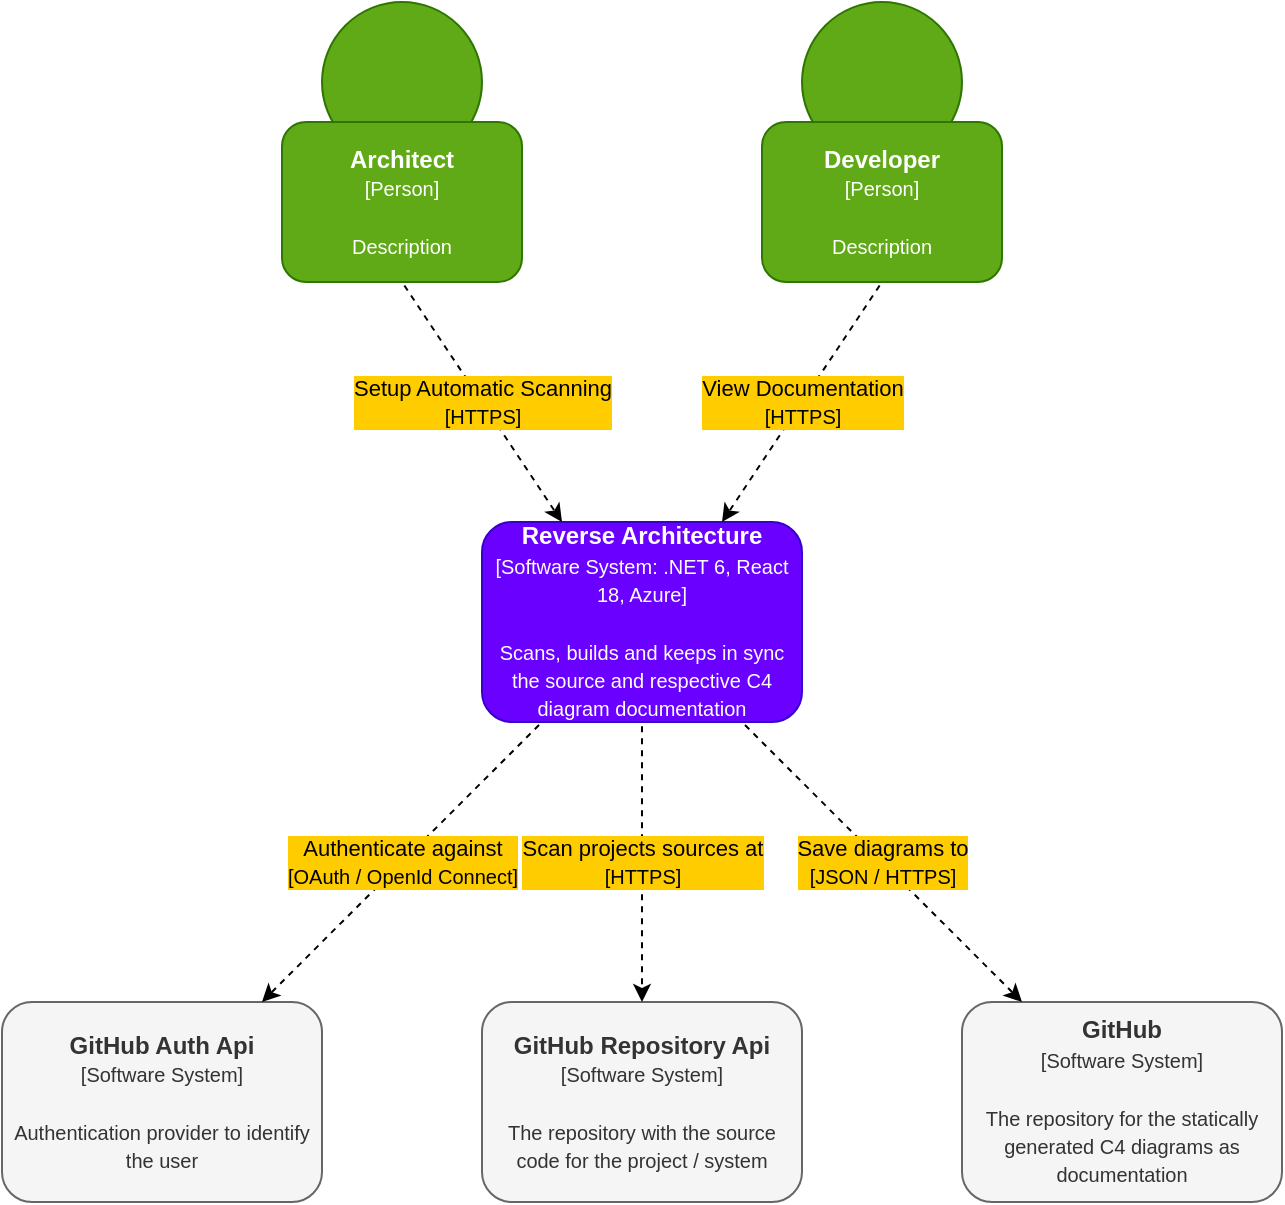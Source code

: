 <mxfile version="16.5.1" type="device" pages="4"><diagram id="G76k5dbB-pKJo7cjeD5h" name="system context"><mxGraphModel dx="1209" dy="844" grid="1" gridSize="10" guides="1" tooltips="1" connect="1" arrows="1" fold="1" page="0" pageScale="1" pageWidth="850" pageHeight="1100" math="0" shadow="0"><root><mxCell id="MhujU75AkTNqacEszH4M-0"/><mxCell id="MhujU75AkTNqacEszH4M-1" parent="MhujU75AkTNqacEszH4M-0"/><mxCell id="MhujU75AkTNqacEszH4M-6" value="&lt;b&gt;Reverse Architecture&lt;/b&gt;&lt;br&gt;&lt;font style=&quot;font-size: 10px&quot;&gt;[Software System: .NET 6, React 18, Azure]&lt;br&gt;&lt;br&gt;Scans, builds and keeps in sync the source and respective C4 diagram documentation&lt;/font&gt;" style="rounded=1;whiteSpace=wrap;html=1;fillColor=#6a00ff;strokeColor=#3700CC;fontColor=#ffffff;align=center;comic=0;resizable=0;" parent="MhujU75AkTNqacEszH4M-1" vertex="1"><mxGeometry x="360" y="360" width="160" height="100" as="geometry"/></mxCell><mxCell id="I30QS05-0p-JNHWTqeK2-0" value="" style="group;strokeColor=none;fillColor=none;comic=0;resizable=0;" parent="MhujU75AkTNqacEszH4M-1" vertex="1" connectable="0"><mxGeometry x="260" y="100" width="120" height="140" as="geometry"/></mxCell><mxCell id="I30QS05-0p-JNHWTqeK2-1" value="" style="ellipse;whiteSpace=wrap;html=1;aspect=fixed;align=center;fillColor=#60a917;strokeColor=#2D7600;fontColor=#ffffff;comic=0;" parent="I30QS05-0p-JNHWTqeK2-0" vertex="1"><mxGeometry x="20" width="80" height="80" as="geometry"/></mxCell><mxCell id="I30QS05-0p-JNHWTqeK2-2" value="&lt;b&gt;Architect&lt;/b&gt;&lt;br&gt;&lt;font style=&quot;font-size: 10px&quot;&gt;[Person]&lt;br&gt;&lt;br&gt;Description&lt;/font&gt;" style="rounded=1;whiteSpace=wrap;html=1;fillColor=#60a917;strokeColor=#2D7600;fontColor=#ffffff;comic=0;" parent="I30QS05-0p-JNHWTqeK2-0" vertex="1"><mxGeometry y="60" width="120" height="80" as="geometry"/></mxCell><mxCell id="I30QS05-0p-JNHWTqeK2-3" value="Setup Automatic Scanning&lt;br&gt;&lt;font style=&quot;font-size: 10px&quot;&gt;[HTTPS]&lt;/font&gt;" style="endArrow=classic;html=1;rounded=0;flowAnimation=1;entryX=0.25;entryY=0;entryDx=0;entryDy=0;exitX=0.5;exitY=1;exitDx=0;exitDy=0;labelBackgroundColor=#FFCC00;dashed=1;" parent="MhujU75AkTNqacEszH4M-1" source="I30QS05-0p-JNHWTqeK2-2" target="MhujU75AkTNqacEszH4M-6" edge="1"><mxGeometry width="50" height="50" relative="1" as="geometry"><mxPoint x="110" y="270" as="sourcePoint"/><mxPoint x="190" y="190" as="targetPoint"/></mxGeometry></mxCell><mxCell id="I30QS05-0p-JNHWTqeK2-4" value="" style="group;strokeColor=none;fillColor=none;comic=0;resizable=0;" parent="MhujU75AkTNqacEszH4M-1" vertex="1" connectable="0"><mxGeometry x="500" y="100" width="120" height="140" as="geometry"/></mxCell><mxCell id="I30QS05-0p-JNHWTqeK2-5" value="" style="ellipse;whiteSpace=wrap;html=1;aspect=fixed;align=center;fillColor=#60a917;strokeColor=#2D7600;fontColor=#ffffff;comic=0;" parent="I30QS05-0p-JNHWTqeK2-4" vertex="1"><mxGeometry x="20" width="80" height="80" as="geometry"/></mxCell><mxCell id="I30QS05-0p-JNHWTqeK2-6" value="&lt;b&gt;Developer&lt;/b&gt;&lt;br&gt;&lt;font style=&quot;font-size: 10px&quot;&gt;[Person]&lt;br&gt;&lt;br&gt;Description&lt;/font&gt;" style="rounded=1;whiteSpace=wrap;html=1;fillColor=#60a917;strokeColor=#2D7600;fontColor=#ffffff;comic=0;" parent="I30QS05-0p-JNHWTqeK2-4" vertex="1"><mxGeometry y="60" width="120" height="80" as="geometry"/></mxCell><mxCell id="I30QS05-0p-JNHWTqeK2-7" value="View Documentation&lt;br&gt;&lt;font style=&quot;font-size: 10px&quot;&gt;[HTTPS]&lt;/font&gt;" style="endArrow=classic;html=1;rounded=0;flowAnimation=1;entryX=0.75;entryY=0;entryDx=0;entryDy=0;exitX=0.5;exitY=1;exitDx=0;exitDy=0;labelBackgroundColor=#FFCC00;dashed=1;" parent="MhujU75AkTNqacEszH4M-1" source="I30QS05-0p-JNHWTqeK2-6" target="MhujU75AkTNqacEszH4M-6" edge="1"><mxGeometry width="50" height="50" relative="1" as="geometry"><mxPoint x="450" y="250" as="sourcePoint"/><mxPoint x="450" y="370" as="targetPoint"/></mxGeometry></mxCell><mxCell id="95XgA9RA_2UPxiv9tkFe-1" value="&lt;b&gt;GitHub Auth Api&lt;/b&gt;&lt;br&gt;&lt;font style=&quot;font-size: 10px&quot;&gt;[Software System]&lt;br&gt;&lt;br&gt;Authentication provider to identify the user&lt;/font&gt;" style="rounded=1;whiteSpace=wrap;html=1;fillColor=#f5f5f5;strokeColor=#666666;fontColor=#333333;align=center;comic=0;resizable=0;" parent="MhujU75AkTNqacEszH4M-1" vertex="1"><mxGeometry x="120" y="600" width="160" height="100" as="geometry"/></mxCell><mxCell id="95XgA9RA_2UPxiv9tkFe-2" value="Authenticate against&lt;br&gt;&lt;font style=&quot;font-size: 10px&quot;&gt;[OAuth / OpenId Connect]&lt;/font&gt;" style="endArrow=classic;html=1;rounded=0;flowAnimation=1;labelBackgroundColor=#ffcc00;dashed=1;" parent="MhujU75AkTNqacEszH4M-1" source="MhujU75AkTNqacEszH4M-6" target="95XgA9RA_2UPxiv9tkFe-1" edge="1"><mxGeometry width="50" height="50" relative="1" as="geometry"><mxPoint x="450" y="470" as="sourcePoint"/><mxPoint x="450" y="610" as="targetPoint"/></mxGeometry></mxCell><mxCell id="yDpvmc4MYYAibLBb8zhH-0" value="&lt;b&gt;GitHub&lt;/b&gt;&lt;br&gt;&lt;font style=&quot;font-size: 10px&quot;&gt;[Software System]&lt;br&gt;&lt;br&gt;The repository for the statically generated C4 diagrams as documentation&lt;/font&gt;" style="rounded=1;whiteSpace=wrap;html=1;fillColor=#f5f5f5;strokeColor=#666666;fontColor=#333333;align=center;comic=0;resizable=0;" parent="MhujU75AkTNqacEszH4M-1" vertex="1"><mxGeometry x="600" y="600" width="160" height="100" as="geometry"/></mxCell><mxCell id="yDpvmc4MYYAibLBb8zhH-1" value="Save diagrams to&lt;br&gt;&lt;font style=&quot;font-size: 10px&quot;&gt;[JSON / HTTPS]&lt;/font&gt;" style="endArrow=classic;html=1;rounded=0;flowAnimation=1;labelBackgroundColor=#ffcc00;dashed=1;" parent="MhujU75AkTNqacEszH4M-1" source="MhujU75AkTNqacEszH4M-6" target="yDpvmc4MYYAibLBb8zhH-0" edge="1"><mxGeometry width="50" height="50" relative="1" as="geometry"><mxPoint x="760" y="610" as="sourcePoint"/><mxPoint x="1220" y="620" as="targetPoint"/></mxGeometry></mxCell><mxCell id="yDpvmc4MYYAibLBb8zhH-2" value="&lt;b&gt;GitHub Repository Api&lt;/b&gt;&lt;br&gt;&lt;font style=&quot;font-size: 10px&quot;&gt;[Software System]&lt;br&gt;&lt;br&gt;The repository with the source code for the project / system&lt;/font&gt;" style="rounded=1;whiteSpace=wrap;html=1;fillColor=#f5f5f5;strokeColor=#666666;fontColor=#333333;align=center;comic=0;resizable=0;" parent="MhujU75AkTNqacEszH4M-1" vertex="1"><mxGeometry x="360" y="600" width="160" height="100" as="geometry"/></mxCell><mxCell id="yDpvmc4MYYAibLBb8zhH-3" value="Scan projects sources at&lt;br&gt;&lt;font style=&quot;font-size: 10px&quot;&gt;[HTTPS]&lt;/font&gt;" style="endArrow=classic;html=1;rounded=0;flowAnimation=1;labelBackgroundColor=#ffcc00;dashed=1;" parent="MhujU75AkTNqacEszH4M-1" source="MhujU75AkTNqacEszH4M-6" target="yDpvmc4MYYAibLBb8zhH-2" edge="1"><mxGeometry width="50" height="50" relative="1" as="geometry"><mxPoint x="760" y="650" as="sourcePoint"/><mxPoint x="1038.947" y="970" as="targetPoint"/></mxGeometry></mxCell></root></mxGraphModel></diagram><diagram id="hP_F9w-6uo0Y5F_orkQO" name="container"><mxGraphModel dx="1609" dy="844" grid="1" gridSize="10" guides="1" tooltips="1" connect="1" arrows="1" fold="1" page="0" pageScale="1" pageWidth="850" pageHeight="1100" math="0" shadow="0"><root><mxCell id="OkedVZd0Y9oNl2lE7yTI-0"/><mxCell id="OkedVZd0Y9oNl2lE7yTI-1" parent="OkedVZd0Y9oNl2lE7yTI-0"/><mxCell id="TQLlWcLl3XkQqs4VnHGi-0" value="&lt;b&gt;&lt;font style=&quot;font-size: 13px&quot;&gt;Reverse Architecture&lt;/font&gt;&lt;/b&gt;&lt;br style=&quot;font-size: 12px&quot;&gt;&lt;font style=&quot;font-size: 11px&quot;&gt;[Software System]&lt;/font&gt;" style="rounded=0;whiteSpace=wrap;html=1;verticalAlign=bottom;align=left;fontSize=12;fontColor=#333333;spacingBottom=4;spacingLeft=2;fillColor=#f5f5f5;strokeColor=#CCCCCC;" parent="OkedVZd0Y9oNl2lE7yTI-1" vertex="1"><mxGeometry x="80" y="320" width="720" height="600" as="geometry"/></mxCell><mxCell id="04s9YNvr7HEQpaBeW9-V-0" value="&lt;b&gt;Scanner Api&lt;br&gt;&lt;/b&gt;&lt;font style=&quot;font-size: 10px&quot;&gt;[Container: .NET 6, Azure]&lt;br&gt;&lt;br&gt;Automatically scans and creates the initial diagrams for the system&lt;/font&gt;" style="rounded=1;whiteSpace=wrap;html=1;fillColor=#0050ef;strokeColor=#001DBC;fontColor=#ffffff;align=center;comic=0;resizable=0;" parent="OkedVZd0Y9oNl2lE7yTI-1" vertex="1"><mxGeometry x="600" y="560" width="160" height="100" as="geometry"/></mxCell><mxCell id="_MBzzagS1AfSxFR1c0wz-0" value="" style="group;strokeColor=none;fillColor=none;comic=0;resizable=0;" parent="OkedVZd0Y9oNl2lE7yTI-1" vertex="1" connectable="0"><mxGeometry x="220" y="100" width="120" height="140" as="geometry"/></mxCell><mxCell id="_MBzzagS1AfSxFR1c0wz-1" value="" style="ellipse;whiteSpace=wrap;html=1;aspect=fixed;align=center;fillColor=#60a917;strokeColor=#2D7600;fontColor=#ffffff;comic=0;" parent="_MBzzagS1AfSxFR1c0wz-0" vertex="1"><mxGeometry x="20" width="80" height="80" as="geometry"/></mxCell><mxCell id="_MBzzagS1AfSxFR1c0wz-2" value="&lt;b&gt;Architect&lt;/b&gt;&lt;br&gt;&lt;font style=&quot;font-size: 10px&quot;&gt;[Person]&lt;br&gt;&lt;br&gt;Description&lt;/font&gt;" style="rounded=1;whiteSpace=wrap;html=1;fillColor=#60a917;strokeColor=#2D7600;fontColor=#ffffff;comic=0;" parent="_MBzzagS1AfSxFR1c0wz-0" vertex="1"><mxGeometry y="60" width="120" height="80" as="geometry"/></mxCell><mxCell id="_MBzzagS1AfSxFR1c0wz-3" value="Setup Automatic Scanning&lt;br&gt;&lt;font style=&quot;font-size: 10px&quot;&gt;[HTTPS]&lt;/font&gt;" style="endArrow=classic;html=1;rounded=0;flowAnimation=1;entryX=0.25;entryY=0;entryDx=0;entryDy=0;exitX=0.5;exitY=1;exitDx=0;exitDy=0;labelBackgroundColor=#FFCC00;dashed=1;" parent="OkedVZd0Y9oNl2lE7yTI-1" source="_MBzzagS1AfSxFR1c0wz-2" target="VoWyXw3nkENcTDgFW-cu-4" edge="1"><mxGeometry width="50" height="50" relative="1" as="geometry"><mxPoint x="110" y="270" as="sourcePoint"/><mxPoint x="400" y="360" as="targetPoint"/></mxGeometry></mxCell><mxCell id="_MBzzagS1AfSxFR1c0wz-4" value="" style="group;strokeColor=none;fillColor=none;comic=0;resizable=0;" parent="OkedVZd0Y9oNl2lE7yTI-1" vertex="1" connectable="0"><mxGeometry x="540" y="100" width="120" height="140" as="geometry"/></mxCell><mxCell id="_MBzzagS1AfSxFR1c0wz-5" value="" style="ellipse;whiteSpace=wrap;html=1;aspect=fixed;align=center;fillColor=#60a917;strokeColor=#2D7600;fontColor=#ffffff;comic=0;" parent="_MBzzagS1AfSxFR1c0wz-4" vertex="1"><mxGeometry x="20" width="80" height="80" as="geometry"/></mxCell><mxCell id="_MBzzagS1AfSxFR1c0wz-6" value="&lt;b&gt;Developer&lt;/b&gt;&lt;br&gt;&lt;font style=&quot;font-size: 10px&quot;&gt;[Person]&lt;br&gt;&lt;br&gt;Description&lt;/font&gt;" style="rounded=1;whiteSpace=wrap;html=1;fillColor=#60a917;strokeColor=#2D7600;fontColor=#ffffff;comic=0;" parent="_MBzzagS1AfSxFR1c0wz-4" vertex="1"><mxGeometry y="60" width="120" height="80" as="geometry"/></mxCell><mxCell id="_MBzzagS1AfSxFR1c0wz-7" value="View Documentation&lt;br&gt;&lt;font style=&quot;font-size: 10px&quot;&gt;[HTTPS]&lt;/font&gt;" style="endArrow=classic;html=1;rounded=0;flowAnimation=1;exitX=0.5;exitY=1;exitDx=0;exitDy=0;entryX=0.75;entryY=0;entryDx=0;entryDy=0;labelBackgroundColor=#FFCC00;dashed=1;" parent="OkedVZd0Y9oNl2lE7yTI-1" source="_MBzzagS1AfSxFR1c0wz-6" target="VoWyXw3nkENcTDgFW-cu-4" edge="1"><mxGeometry width="50" height="50" relative="1" as="geometry"><mxPoint x="450" y="250" as="sourcePoint"/><mxPoint x="480" y="360" as="targetPoint"/></mxGeometry></mxCell><mxCell id="VoWyXw3nkENcTDgFW-cu-4" value="&lt;b&gt;Web App&lt;br&gt;&lt;/b&gt;&lt;font style=&quot;font-size: 10px&quot;&gt;[Container: React.js, TypeScript]&lt;br&gt;&lt;br&gt;Web application for diagramming using C4 model and real-time collaboration&lt;/font&gt;" style="rounded=1;whiteSpace=wrap;html=1;fillColor=#0050ef;strokeColor=#001DBC;fontColor=#ffffff;align=center;comic=0;resizable=0;" parent="OkedVZd0Y9oNl2lE7yTI-1" vertex="1"><mxGeometry x="360" y="360" width="160" height="100" as="geometry"/></mxCell><mxCell id="VoWyXw3nkENcTDgFW-cu-6" value="Saves profile project list to&lt;br&gt;&lt;font style=&quot;font-size: 10px&quot;&gt;[JSON / HTTPS]&lt;/font&gt;" style="endArrow=classic;html=1;rounded=0;flowAnimation=1;labelBackgroundColor=#FFCC00;dashed=1;" parent="OkedVZd0Y9oNl2lE7yTI-1" source="8qRDA3cnjLSXIVnhSPIe-2" target="u4vtROE-GgxmV7mKPTqN-4" edge="1"><mxGeometry width="50" height="50" relative="1" as="geometry"><mxPoint x="60" y="690" as="sourcePoint"/><mxPoint x="640" y="760" as="targetPoint"/></mxGeometry></mxCell><mxCell id="u4vtROE-GgxmV7mKPTqN-0" value="&lt;b&gt;GitHub&lt;/b&gt;&lt;br&gt;&lt;font style=&quot;font-size: 10px&quot;&gt;[Software System]&lt;br&gt;&lt;br&gt;The repository for the statically generated C4 diagrams as documentation&lt;/font&gt;" style="rounded=1;whiteSpace=wrap;html=1;fillColor=#f5f5f5;strokeColor=#666666;fontColor=#333333;align=center;comic=0;resizable=0;" parent="OkedVZd0Y9oNl2lE7yTI-1" vertex="1"><mxGeometry x="920" y="360" width="160" height="100" as="geometry"/></mxCell><mxCell id="u4vtROE-GgxmV7mKPTqN-1" value="Save diagrams to&lt;br&gt;&lt;font style=&quot;font-size: 10px&quot;&gt;[JSON / HTTPS]&lt;/font&gt;" style="endArrow=classic;html=1;rounded=0;flowAnimation=1;labelBackgroundColor=#ffcc00;dashed=1;" parent="OkedVZd0Y9oNl2lE7yTI-1" source="VoWyXw3nkENcTDgFW-cu-4" target="u4vtROE-GgxmV7mKPTqN-0" edge="1"><mxGeometry width="50" height="50" relative="1" as="geometry"><mxPoint x="970" y="820" as="sourcePoint"/><mxPoint x="1220" y="620" as="targetPoint"/></mxGeometry></mxCell><mxCell id="u4vtROE-GgxmV7mKPTqN-2" value="&lt;b&gt;GitHub Repository Api&lt;/b&gt;&lt;br&gt;&lt;font style=&quot;font-size: 10px&quot;&gt;[Software System]&lt;br&gt;&lt;br&gt;The repository with the source code for the project / system&lt;/font&gt;" style="rounded=1;whiteSpace=wrap;html=1;fillColor=#f5f5f5;strokeColor=#666666;fontColor=#333333;align=center;comic=0;resizable=0;" parent="OkedVZd0Y9oNl2lE7yTI-1" vertex="1"><mxGeometry x="920" y="560" width="160" height="100" as="geometry"/></mxCell><mxCell id="u4vtROE-GgxmV7mKPTqN-3" value="Scan projects sources at&lt;br&gt;&lt;font style=&quot;font-size: 10px&quot;&gt;[HTTPS]&lt;/font&gt;" style="endArrow=classic;html=1;rounded=0;flowAnimation=1;labelBackgroundColor=#ffcc00;dashed=1;" parent="OkedVZd0Y9oNl2lE7yTI-1" source="04s9YNvr7HEQpaBeW9-V-0" target="u4vtROE-GgxmV7mKPTqN-2" edge="1"><mxGeometry width="50" height="50" relative="1" as="geometry"><mxPoint x="905" y="820" as="sourcePoint"/><mxPoint x="1038.947" y="970" as="targetPoint"/></mxGeometry></mxCell><mxCell id="u4vtROE-GgxmV7mKPTqN-4" value="&lt;b&gt;Document Database&lt;/b&gt;&lt;br&gt;&lt;font style=&quot;font-size: 10px&quot;&gt;[Database: Azure CosmosDb]&lt;br&gt;&lt;br&gt;Stores the project list per each user profile&lt;/font&gt;" style="shape=cylinder2;whiteSpace=wrap;html=1;boundedLbl=1;backgroundOutline=1;size=15;fillColor=#60a917;strokeColor=#2D7600;fontColor=#ffffff;align=center;comic=0;resizable=0;points=[[0,0.5,0,0,0],[0.5,0,0,0,0],[0.5,1,0,0,0],[1,0.5,0,0,0]];" parent="OkedVZd0Y9oNl2lE7yTI-1" vertex="1"><mxGeometry x="360" y="760" width="160" height="100" as="geometry"/></mxCell><mxCell id="Jd2M67YUhnSgmvgmPHsA-0" value="&lt;b&gt;GitHub Auth Api&lt;/b&gt;&lt;br&gt;&lt;font style=&quot;font-size: 10px&quot;&gt;[Software System]&lt;br&gt;&lt;br&gt;Authentication provider to identify the user&lt;/font&gt;" style="rounded=1;whiteSpace=wrap;html=1;fillColor=#f5f5f5;strokeColor=#666666;fontColor=#333333;align=center;comic=0;resizable=0;" parent="OkedVZd0Y9oNl2lE7yTI-1" vertex="1"><mxGeometry x="-200" y="360" width="160" height="100" as="geometry"/></mxCell><mxCell id="Jd2M67YUhnSgmvgmPHsA-1" value="Authenticate against&lt;br&gt;&lt;font style=&quot;font-size: 10px&quot;&gt;[OAuth / OpenId Connect]&lt;/font&gt;" style="endArrow=classic;html=1;rounded=0;flowAnimation=1;labelBackgroundColor=#ffcc00;dashed=1;" parent="OkedVZd0Y9oNl2lE7yTI-1" source="VoWyXw3nkENcTDgFW-cu-4" target="Jd2M67YUhnSgmvgmPHsA-0" edge="1"><mxGeometry width="50" height="50" relative="1" as="geometry"><mxPoint x="390" y="660" as="sourcePoint"/><mxPoint x="450" y="810" as="targetPoint"/></mxGeometry></mxCell><mxCell id="8qRDA3cnjLSXIVnhSPIe-1" value="Forwards requests to&lt;br&gt;&lt;font style=&quot;font-size: 10px&quot;&gt;[JSON / HTTPS]&lt;/font&gt;" style="endArrow=classic;html=1;rounded=0;flowAnimation=1;labelBackgroundColor=#FFCC00;dashed=1;" parent="OkedVZd0Y9oNl2lE7yTI-1" source="VoWyXw3nkENcTDgFW-cu-4" target="04s9YNvr7HEQpaBeW9-V-0" edge="1"><mxGeometry width="50" height="50" relative="1" as="geometry"><mxPoint x="500" y="460" as="sourcePoint"/><mxPoint x="450" y="370" as="targetPoint"/></mxGeometry></mxCell><mxCell id="8qRDA3cnjLSXIVnhSPIe-2" value="&lt;b&gt;Profile Api&lt;br&gt;&lt;/b&gt;&lt;font style=&quot;font-size: 10px&quot;&gt;[Container: .NET 6, Azure Functions]&lt;br&gt;&lt;br&gt;Provides profile data from the database&lt;/font&gt;" style="rounded=1;whiteSpace=wrap;html=1;fillColor=#0050ef;strokeColor=#001DBC;fontColor=#ffffff;align=center;comic=0;resizable=0;" parent="OkedVZd0Y9oNl2lE7yTI-1" vertex="1"><mxGeometry x="360" y="560" width="160" height="100" as="geometry"/></mxCell><mxCell id="8qRDA3cnjLSXIVnhSPIe-3" value="Forwards requests to&lt;br&gt;&lt;font style=&quot;font-size: 10px&quot;&gt;[JSON / HTTPS]&lt;/font&gt;" style="endArrow=classic;html=1;rounded=0;flowAnimation=1;labelBackgroundColor=#FFCC00;dashed=1;" parent="OkedVZd0Y9oNl2lE7yTI-1" source="VoWyXw3nkENcTDgFW-cu-4" target="8qRDA3cnjLSXIVnhSPIe-2" edge="1"><mxGeometry width="50" height="50" relative="1" as="geometry"><mxPoint x="440" y="460" as="sourcePoint"/><mxPoint x="630" y="570" as="targetPoint"/></mxGeometry></mxCell><mxCell id="wVCPT9aP7PH_RTpsTsMQ-0" value="&lt;b&gt;Signaling Api&lt;br&gt;&lt;/b&gt;&lt;font style=&quot;font-size: 10px&quot;&gt;[Container: Node.js. Azure Functions]&lt;br&gt;&lt;br&gt;A signaling server for establishing a WebRTC connection between two pers&lt;/font&gt;" style="rounded=1;whiteSpace=wrap;html=1;fillColor=#0050ef;strokeColor=#001DBC;fontColor=#ffffff;align=center;comic=0;resizable=0;" vertex="1" parent="OkedVZd0Y9oNl2lE7yTI-1"><mxGeometry x="120" y="560" width="160" height="100" as="geometry"/></mxCell><mxCell id="wVCPT9aP7PH_RTpsTsMQ-1" value="Exchanges SDP with&lt;br&gt;&lt;font style=&quot;font-size: 10px&quot;&gt;[HTTPS]&lt;/font&gt;" style="endArrow=classic;html=1;rounded=0;flowAnimation=1;labelBackgroundColor=#FFCC00;dashed=1;" edge="1" parent="OkedVZd0Y9oNl2lE7yTI-1" source="VoWyXw3nkENcTDgFW-cu-4" target="wVCPT9aP7PH_RTpsTsMQ-0"><mxGeometry width="50" height="50" relative="1" as="geometry"><mxPoint x="450" y="470" as="sourcePoint"/><mxPoint x="450" y="570" as="targetPoint"/></mxGeometry></mxCell></root></mxGraphModel></diagram><diagram id="hOHY2VYGtfpSgtlKWEu8" name="component"><mxGraphModel dx="1609" dy="1244" grid="1" gridSize="10" guides="1" tooltips="1" connect="1" arrows="1" fold="1" page="0" pageScale="1" pageWidth="850" pageHeight="1100" math="0" shadow="0"><root><mxCell id="dIgtPmutZqsgrGHIfvw8-0"/><mxCell id="dIgtPmutZqsgrGHIfvw8-1" parent="dIgtPmutZqsgrGHIfvw8-0"/><mxCell id="GXtAjg4jMHYepAZkmLfQ-2" value="&lt;b&gt;&lt;font style=&quot;font-size: 13px&quot;&gt;Scanner Api&lt;/font&gt;&lt;/b&gt;&lt;br style=&quot;font-size: 12px&quot;&gt;&lt;font style=&quot;font-size: 11px&quot;&gt;[Container]&lt;/font&gt;" style="rounded=0;whiteSpace=wrap;html=1;verticalAlign=bottom;align=left;fontSize=12;fontColor=#333333;spacingBottom=4;spacingLeft=2;fillColor=#f5f5f5;strokeColor=#CCCCCC;" parent="dIgtPmutZqsgrGHIfvw8-1" vertex="1"><mxGeometry x="40" y="80" width="680" height="1000" as="geometry"/></mxCell><mxCell id="GXtAjg4jMHYepAZkmLfQ-0" value="&lt;b&gt;Core&lt;br&gt;&lt;/b&gt;&lt;font style=&quot;font-size: 10px&quot;&gt;[Component: .NET 6]&lt;br&gt;&lt;br&gt;Description&lt;/font&gt;" style="rounded=1;whiteSpace=wrap;html=1;fillColor=#1ba1e2;strokeColor=#006EAF;fontColor=#ffffff;align=center;comic=0;resizable=0;" parent="dIgtPmutZqsgrGHIfvw8-1" vertex="1"><mxGeometry x="320" y="920" width="160" height="100" as="geometry"/></mxCell><mxCell id="GXtAjg4jMHYepAZkmLfQ-1" value="&lt;b&gt;Reverse Architecture App&lt;br&gt;&lt;/b&gt;&lt;font style=&quot;font-size: 10px&quot;&gt;[Container: React.js, TypeScript]&lt;br&gt;&lt;br&gt;Description&lt;/font&gt;" style="rounded=1;whiteSpace=wrap;html=1;fillColor=#0050ef;strokeColor=#001DBC;fontColor=#ffffff;align=center;comic=0;resizable=0;" parent="dIgtPmutZqsgrGHIfvw8-1" vertex="1"><mxGeometry x="320" y="-80" width="160" height="100" as="geometry"/></mxCell><mxCell id="o6G1ISgHbWsUvHfaI4vE-0" value="&lt;b&gt;Analyzer .NET&lt;br&gt;&lt;/b&gt;&lt;font style=&quot;font-size: 10px&quot;&gt;[Component: .NET 6]&lt;br&gt;&lt;br&gt;Description&lt;/font&gt;" style="rounded=1;whiteSpace=wrap;html=1;fillColor=#1ba1e2;strokeColor=#006EAF;fontColor=#ffffff;align=center;comic=0;resizable=0;" parent="dIgtPmutZqsgrGHIfvw8-1" vertex="1"><mxGeometry x="520" y="520" width="160" height="100" as="geometry"/></mxCell><mxCell id="o6G1ISgHbWsUvHfaI4vE-1" value="&lt;b&gt;Analyzer Abstractions&lt;br&gt;&lt;/b&gt;&lt;font style=&quot;font-size: 10px&quot;&gt;[Component: .NET 6]&lt;br&gt;&lt;br&gt;Description&lt;/font&gt;" style="rounded=1;whiteSpace=wrap;html=1;fillColor=#1ba1e2;strokeColor=#006EAF;fontColor=#ffffff;align=center;comic=0;resizable=0;" parent="dIgtPmutZqsgrGHIfvw8-1" vertex="1"><mxGeometry x="520" y="720" width="160" height="100" as="geometry"/></mxCell><mxCell id="o6G1ISgHbWsUvHfaI4vE-2" value="&lt;b&gt;Export Neo4j&lt;br&gt;&lt;/b&gt;&lt;font style=&quot;font-size: 10px&quot;&gt;[Component: .NET 6]&lt;br&gt;&lt;br&gt;Description&lt;/font&gt;" style="rounded=1;whiteSpace=wrap;html=1;fillColor=#1ba1e2;strokeColor=#006EAF;fontColor=#ffffff;align=center;comic=0;resizable=0;" parent="dIgtPmutZqsgrGHIfvw8-1" vertex="1"><mxGeometry x="80" y="520" width="160" height="100" as="geometry"/></mxCell><mxCell id="o6G1ISgHbWsUvHfaI4vE-3" value="Reference&lt;br&gt;&lt;font style=&quot;font-size: 10px&quot;&gt;[via Project Reference]&lt;/font&gt;" style="endArrow=classic;html=1;edgeStyle=orthogonalEdgeStyle;rounded=0;flowAnimation=0;exitX=0.5;exitY=1;exitDx=0;exitDy=0;entryX=1;entryY=0.5;entryDx=0;entryDy=0;labelBackgroundColor=#FFCC00;dashed=1;" parent="dIgtPmutZqsgrGHIfvw8-1" source="o6G1ISgHbWsUvHfaI4vE-1" target="GXtAjg4jMHYepAZkmLfQ-0" edge="1"><mxGeometry width="50" height="50" relative="1" as="geometry"><mxPoint x="140" y="530" as="sourcePoint"/><mxPoint x="220" y="450" as="targetPoint"/></mxGeometry></mxCell><mxCell id="o6G1ISgHbWsUvHfaI4vE-4" value="Reference&lt;br&gt;&lt;font style=&quot;font-size: 10px&quot;&gt;[via Project Reference]&lt;/font&gt;" style="endArrow=classic;html=1;edgeStyle=orthogonalEdgeStyle;rounded=0;flowAnimation=0;entryX=0;entryY=0.5;entryDx=0;entryDy=0;exitX=0.5;exitY=1;exitDx=0;exitDy=0;labelBackgroundColor=#FFCC00;dashed=1;" parent="dIgtPmutZqsgrGHIfvw8-1" source="o6G1ISgHbWsUvHfaI4vE-2" target="GXtAjg4jMHYepAZkmLfQ-0" edge="1"><mxGeometry width="50" height="50" relative="1" as="geometry"><mxPoint x="780" y="660" as="sourcePoint"/><mxPoint x="890" y="690" as="targetPoint"/></mxGeometry></mxCell><mxCell id="o6G1ISgHbWsUvHfaI4vE-5" value="Reference&lt;br&gt;&lt;font style=&quot;font-size: 10px&quot;&gt;[via Project Reference]&lt;/font&gt;" style="endArrow=classic;html=1;edgeStyle=orthogonalEdgeStyle;rounded=0;flowAnimation=0;labelBackgroundColor=#FFCC00;dashed=1;" parent="dIgtPmutZqsgrGHIfvw8-1" source="o6G1ISgHbWsUvHfaI4vE-0" target="o6G1ISgHbWsUvHfaI4vE-1" edge="1"><mxGeometry width="50" height="50" relative="1" as="geometry"><mxPoint x="580" y="710" as="sourcePoint"/><mxPoint x="660" y="630" as="targetPoint"/></mxGeometry></mxCell><mxCell id="o6G1ISgHbWsUvHfaI4vE-6" value="&lt;b&gt;Analyzer Api&lt;br&gt;&lt;/b&gt;&lt;font style=&quot;font-size: 10px&quot;&gt;[Component: .NET 6]&lt;br&gt;&lt;br&gt;Description&lt;/font&gt;" style="rounded=1;whiteSpace=wrap;html=1;fillColor=#1ba1e2;strokeColor=#006EAF;fontColor=#ffffff;align=center;comic=0;resizable=0;" parent="dIgtPmutZqsgrGHIfvw8-1" vertex="1"><mxGeometry x="520" y="120" width="160" height="100" as="geometry"/></mxCell><mxCell id="o6G1ISgHbWsUvHfaI4vE-7" value="&lt;b&gt;Export Api&lt;br&gt;&lt;/b&gt;&lt;font style=&quot;font-size: 10px&quot;&gt;[Component: .NET 6]&lt;br&gt;&lt;br&gt;Description&lt;/font&gt;" style="rounded=1;whiteSpace=wrap;html=1;fillColor=#1ba1e2;strokeColor=#006EAF;fontColor=#ffffff;align=center;comic=0;resizable=0;" parent="dIgtPmutZqsgrGHIfvw8-1" vertex="1"><mxGeometry x="80" y="120" width="160" height="100" as="geometry"/></mxCell><mxCell id="o6G1ISgHbWsUvHfaI4vE-8" value="Reference&lt;br&gt;&lt;font style=&quot;font-size: 10px&quot;&gt;[via Project Reference]&lt;/font&gt;" style="endArrow=classic;html=1;edgeStyle=orthogonalEdgeStyle;rounded=0;flowAnimation=0;labelBackgroundColor=#FFCC00;dashed=1;" parent="dIgtPmutZqsgrGHIfvw8-1" source="o6G1ISgHbWsUvHfaI4vE-7" target="o6G1ISgHbWsUvHfaI4vE-15" edge="1"><mxGeometry width="50" height="50" relative="1" as="geometry"><mxPoint x="150" y="760" as="sourcePoint"/><mxPoint x="230" y="680" as="targetPoint"/></mxGeometry></mxCell><mxCell id="o6G1ISgHbWsUvHfaI4vE-9" value="&lt;b&gt;Neo4j Graph Database&lt;/b&gt;&lt;br&gt;&lt;font style=&quot;font-size: 10px&quot;&gt;[Software System]&lt;br&gt;&lt;br&gt;Generates a graph of dependencies and allows to analyze it&lt;br&gt;&lt;/font&gt;" style="rounded=1;whiteSpace=wrap;html=1;fillColor=#f5f5f5;strokeColor=#666666;fontColor=#333333;align=center;comic=0;resizable=0;" parent="dIgtPmutZqsgrGHIfvw8-1" vertex="1"><mxGeometry x="-280" y="520" width="160" height="100" as="geometry"/></mxCell><mxCell id="o6G1ISgHbWsUvHfaI4vE-10" value="Export to&lt;br&gt;&lt;font style=&quot;font-size: 10px&quot;&gt;[via Bolt]&lt;/font&gt;" style="endArrow=classic;html=1;edgeStyle=orthogonalEdgeStyle;rounded=0;flowAnimation=0;labelBackgroundColor=#FFCC00;dashed=1;" parent="dIgtPmutZqsgrGHIfvw8-1" source="o6G1ISgHbWsUvHfaI4vE-2" target="o6G1ISgHbWsUvHfaI4vE-9" edge="1"><mxGeometry width="50" height="50" relative="1" as="geometry"><mxPoint x="-150" y="380" as="sourcePoint"/><mxPoint x="-70" y="300" as="targetPoint"/></mxGeometry></mxCell><mxCell id="o6G1ISgHbWsUvHfaI4vE-11" value="Sync Communication&lt;br&gt;&lt;font style=&quot;font-size: 10px&quot;&gt;[Protocol]&lt;/font&gt;" style="endArrow=classic;html=1;edgeStyle=orthogonalEdgeStyle;rounded=0;flowAnimation=0;labelBackgroundColor=#FFCC00;dashed=1;" parent="dIgtPmutZqsgrGHIfvw8-1" source="GXtAjg4jMHYepAZkmLfQ-1" target="o6G1ISgHbWsUvHfaI4vE-7" edge="1"><mxGeometry width="50" height="50" relative="1" as="geometry"><mxPoint x="90" y="230" as="sourcePoint"/><mxPoint x="170" y="150" as="targetPoint"/></mxGeometry></mxCell><mxCell id="o6G1ISgHbWsUvHfaI4vE-12" value="Sync Communication&lt;br&gt;&lt;font style=&quot;font-size: 10px&quot;&gt;[Protocol]&lt;/font&gt;" style="endArrow=classic;html=1;edgeStyle=orthogonalEdgeStyle;rounded=0;flowAnimation=0;labelBackgroundColor=#FFCC00;dashed=1;" parent="dIgtPmutZqsgrGHIfvw8-1" source="GXtAjg4jMHYepAZkmLfQ-1" target="o6G1ISgHbWsUvHfaI4vE-6" edge="1"><mxGeometry width="50" height="50" relative="1" as="geometry"><mxPoint x="650" y="220" as="sourcePoint"/><mxPoint x="730" y="140" as="targetPoint"/></mxGeometry></mxCell><mxCell id="o6G1ISgHbWsUvHfaI4vE-13" value="Reference&lt;br&gt;&lt;font style=&quot;font-size: 10px&quot;&gt;[via Project Reference]&lt;/font&gt;" style="endArrow=classic;html=1;edgeStyle=orthogonalEdgeStyle;rounded=0;flowAnimation=0;labelBackgroundColor=#FFCC00;dashed=1;" parent="dIgtPmutZqsgrGHIfvw8-1" source="o6G1ISgHbWsUvHfaI4vE-6" target="o6G1ISgHbWsUvHfaI4vE-14" edge="1"><mxGeometry width="50" height="50" relative="1" as="geometry"><mxPoint x="850" y="380" as="sourcePoint"/><mxPoint x="930" y="300" as="targetPoint"/></mxGeometry></mxCell><mxCell id="o6G1ISgHbWsUvHfaI4vE-14" value="&lt;b&gt;Analyzer Services&lt;br&gt;&lt;/b&gt;&lt;font style=&quot;font-size: 10px&quot;&gt;[Component: .NET 6]&lt;br&gt;&lt;br&gt;Description&lt;/font&gt;" style="rounded=1;whiteSpace=wrap;html=1;fillColor=#1ba1e2;strokeColor=#006EAF;fontColor=#ffffff;align=center;comic=0;resizable=0;" parent="dIgtPmutZqsgrGHIfvw8-1" vertex="1"><mxGeometry x="520" y="320" width="160" height="100" as="geometry"/></mxCell><mxCell id="o6G1ISgHbWsUvHfaI4vE-15" value="&lt;b&gt;Export Servcices&lt;br&gt;&lt;/b&gt;&lt;font style=&quot;font-size: 10px&quot;&gt;[Component: .NET 6]&lt;br&gt;&lt;br&gt;Description&lt;/font&gt;" style="rounded=1;whiteSpace=wrap;html=1;fillColor=#1ba1e2;strokeColor=#006EAF;fontColor=#ffffff;align=center;comic=0;resizable=0;" parent="dIgtPmutZqsgrGHIfvw8-1" vertex="1"><mxGeometry x="80" y="320" width="160" height="100" as="geometry"/></mxCell><mxCell id="o6G1ISgHbWsUvHfaI4vE-16" value="Reference&lt;br&gt;&lt;font style=&quot;font-size: 10px&quot;&gt;[via Project Reference]&lt;/font&gt;" style="endArrow=classic;html=1;edgeStyle=orthogonalEdgeStyle;rounded=0;flowAnimation=0;labelBackgroundColor=#FFCC00;dashed=1;" parent="dIgtPmutZqsgrGHIfvw8-1" source="o6G1ISgHbWsUvHfaI4vE-15" target="o6G1ISgHbWsUvHfaI4vE-2" edge="1"><mxGeometry width="50" height="50" relative="1" as="geometry"><mxPoint x="-320" y="240" as="sourcePoint"/><mxPoint x="-240" y="160" as="targetPoint"/></mxGeometry></mxCell><mxCell id="o6G1ISgHbWsUvHfaI4vE-17" value="Reference&lt;br&gt;&lt;font style=&quot;font-size: 10px&quot;&gt;[via Project Reference]&lt;/font&gt;" style="endArrow=classic;html=1;edgeStyle=orthogonalEdgeStyle;rounded=0;flowAnimation=0;labelBackgroundColor=#FFCC00;dashed=1;" parent="dIgtPmutZqsgrGHIfvw8-1" source="o6G1ISgHbWsUvHfaI4vE-14" target="o6G1ISgHbWsUvHfaI4vE-0" edge="1"><mxGeometry width="50" height="50" relative="1" as="geometry"><mxPoint x="780" y="430" as="sourcePoint"/><mxPoint x="860" y="350" as="targetPoint"/></mxGeometry></mxCell></root></mxGraphModel></diagram><diagram id="4y3hK_n4dyfKDP0q2ytZ" name="code"><mxGraphModel dx="1209" dy="1244" grid="1" gridSize="10" guides="1" tooltips="1" connect="1" arrows="1" fold="1" page="0" pageScale="1" pageWidth="850" pageHeight="1100" math="0" shadow="0"><root><mxCell id="0"/><mxCell id="1" parent="0"/><mxCell id="KjJtMANAjizYxt7jdm4G-39" value="&lt;b&gt;&lt;font style=&quot;font-size: 13px&quot;&gt;Reverse Architecture C4 Api&lt;/font&gt;&lt;/b&gt;&lt;br style=&quot;font-size: 12px&quot;&gt;&lt;font style=&quot;font-size: 11px&quot;&gt;[Component]&lt;/font&gt;" style="rounded=0;whiteSpace=wrap;html=1;verticalAlign=bottom;align=left;fontSize=12;fontColor=#333333;spacingBottom=4;spacingLeft=2;fillColor=#f5f5f5;strokeColor=#CCCCCC;" parent="1" vertex="1"><mxGeometry x="120" y="-80" width="1200" height="1000" as="geometry"/></mxCell><mxCell id="KjJtMANAjizYxt7jdm4G-1" value="&lt;b&gt;.NET Project Analyzer&lt;br&gt;&lt;/b&gt;&lt;font style=&quot;font-size: 10px&quot;&gt;[Component: Technology]&lt;br&gt;&lt;br&gt;Description&lt;/font&gt;" style="rounded=1;whiteSpace=wrap;html=1;fillColor=#1ba1e2;strokeColor=#006EAF;fontColor=#ffffff;align=center;comic=0;resizable=0;" parent="1" vertex="1"><mxGeometry x="160" y="760" width="160" height="100" as="geometry"/></mxCell><mxCell id="KjJtMANAjizYxt7jdm4G-2" value="&lt;b&gt;Java Project Analyzer&lt;br&gt;&lt;/b&gt;&lt;font style=&quot;font-size: 10px&quot;&gt;[Component: Technology]&lt;br&gt;&lt;br&gt;Description&lt;/font&gt;" style="rounded=1;whiteSpace=wrap;html=1;fillColor=#1ba1e2;strokeColor=#006EAF;fontColor=#ffffff;align=center;comic=0;resizable=0;" parent="1" vertex="1"><mxGeometry x="360" y="760" width="160" height="100" as="geometry"/></mxCell><mxCell id="KjJtMANAjizYxt7jdm4G-3" value="&lt;b&gt;Python Project Analyzer&lt;br&gt;&lt;/b&gt;&lt;font style=&quot;font-size: 10px&quot;&gt;[Component: Technology]&lt;br&gt;&lt;br&gt;Description&lt;/font&gt;" style="rounded=1;whiteSpace=wrap;html=1;fillColor=#1ba1e2;strokeColor=#006EAF;fontColor=#ffffff;align=center;comic=0;resizable=0;" parent="1" vertex="1"><mxGeometry x="560" y="760" width="160" height="100" as="geometry"/></mxCell><mxCell id="KjJtMANAjizYxt7jdm4G-5" value="&lt;b&gt;Analyzer Core&lt;br&gt;&lt;/b&gt;&lt;font style=&quot;font-size: 10px&quot;&gt;[Component: Technology]&lt;br&gt;&lt;br&gt;Description&lt;/font&gt;" style="rounded=1;whiteSpace=wrap;html=1;fillColor=#1ba1e2;strokeColor=#006EAF;fontColor=#ffffff;align=center;comic=0;resizable=0;" parent="1" vertex="1"><mxGeometry x="360" y="560" width="160" height="100" as="geometry"/></mxCell><mxCell id="KjJtMANAjizYxt7jdm4G-6" value="&lt;b&gt;C4 Graph Builder Factory&lt;br&gt;&lt;/b&gt;&lt;font style=&quot;font-size: 10px&quot;&gt;[Component: Technology]&lt;br&gt;&lt;br&gt;Description&lt;/font&gt;" style="rounded=1;whiteSpace=wrap;html=1;fillColor=#1ba1e2;strokeColor=#006EAF;fontColor=#ffffff;align=center;comic=0;resizable=0;" parent="1" vertex="1"><mxGeometry x="360" y="160" width="160" height="100" as="geometry"/></mxCell><mxCell id="KjJtMANAjizYxt7jdm4G-8" value="Async Communication&lt;br&gt;&lt;font style=&quot;font-size: 10px&quot;&gt;[Transport Layer]&lt;/font&gt;" style="endArrow=classic;html=1;dashed=1;edgeStyle=orthogonalEdgeStyle;rounded=0;flowAnimation=1;exitX=0.25;exitY=1;exitDx=0;exitDy=0;" parent="1" source="KjJtMANAjizYxt7jdm4G-5" target="KjJtMANAjizYxt7jdm4G-1" edge="1"><mxGeometry width="50" height="50" relative="1" as="geometry"><mxPoint x="550" y="720" as="sourcePoint"/><mxPoint x="630" y="640" as="targetPoint"/></mxGeometry></mxCell><mxCell id="KjJtMANAjizYxt7jdm4G-10" value="Async Communication&lt;br&gt;&lt;font style=&quot;font-size: 10px&quot;&gt;[Transport Layer]&lt;/font&gt;" style="endArrow=classic;html=1;dashed=1;edgeStyle=orthogonalEdgeStyle;rounded=0;flowAnimation=1;exitX=0.5;exitY=1;exitDx=0;exitDy=0;" parent="1" source="KjJtMANAjizYxt7jdm4G-5" target="KjJtMANAjizYxt7jdm4G-2" edge="1"><mxGeometry width="50" height="50" relative="1" as="geometry"><mxPoint x="630" y="810" as="sourcePoint"/><mxPoint x="710" y="730" as="targetPoint"/></mxGeometry></mxCell><mxCell id="KjJtMANAjizYxt7jdm4G-11" value="Async Communication&lt;br&gt;&lt;font style=&quot;font-size: 10px&quot;&gt;[Transport Layer]&lt;/font&gt;" style="endArrow=classic;html=1;dashed=1;edgeStyle=orthogonalEdgeStyle;rounded=0;flowAnimation=1;exitX=0.75;exitY=1;exitDx=0;exitDy=0;" parent="1" source="KjJtMANAjizYxt7jdm4G-5" target="KjJtMANAjizYxt7jdm4G-3" edge="1"><mxGeometry width="50" height="50" relative="1" as="geometry"><mxPoint x="450" y="790" as="sourcePoint"/><mxPoint x="450" y="930" as="targetPoint"/></mxGeometry></mxCell><mxCell id="KjJtMANAjizYxt7jdm4G-12" value="&lt;b&gt;C4 Data Model&lt;br&gt;&lt;/b&gt;&lt;font style=&quot;font-size: 10px&quot;&gt;[Component: Technology]&lt;br&gt;&lt;br&gt;Description&lt;/font&gt;" style="rounded=1;whiteSpace=wrap;html=1;fillColor=#1ba1e2;strokeColor=#006EAF;fontColor=#ffffff;align=center;comic=0;resizable=0;" parent="1" vertex="1"><mxGeometry x="360" y="360" width="160" height="100" as="geometry"/></mxCell><mxCell id="KjJtMANAjizYxt7jdm4G-13" value="Uses&lt;br&gt;&lt;font style=&quot;font-size: 10px&quot;&gt;[via reference]&lt;/font&gt;" style="endArrow=classic;html=1;edgeStyle=orthogonalEdgeStyle;rounded=0;flowAnimation=0;" parent="1" source="KjJtMANAjizYxt7jdm4G-5" target="KjJtMANAjizYxt7jdm4G-12" edge="1"><mxGeometry width="50" height="50" relative="1" as="geometry"><mxPoint x="370" y="780" as="sourcePoint"/><mxPoint x="210" y="780" as="targetPoint"/></mxGeometry></mxCell><mxCell id="KjJtMANAjizYxt7jdm4G-14" value="&lt;b&gt;C4 Context Graph Builder&lt;br&gt;&lt;/b&gt;&lt;font style=&quot;font-size: 10px&quot;&gt;[Component: Technology]&lt;br&gt;&lt;br&gt;Description&lt;/font&gt;" style="rounded=1;whiteSpace=wrap;html=1;fillColor=#1ba1e2;strokeColor=#006EAF;fontColor=#ffffff;align=center;comic=0;resizable=0;" parent="1" vertex="1"><mxGeometry x="160" y="-40" width="160" height="100" as="geometry"/></mxCell><mxCell id="KjJtMANAjizYxt7jdm4G-15" value="&lt;b&gt;C4 Container Graph Builder&lt;br&gt;&lt;/b&gt;&lt;font style=&quot;font-size: 10px&quot;&gt;[Component: Technology]&lt;br&gt;&lt;br&gt;Description&lt;/font&gt;" style="rounded=1;whiteSpace=wrap;html=1;fillColor=#1ba1e2;strokeColor=#006EAF;fontColor=#ffffff;align=center;comic=0;resizable=0;" parent="1" vertex="1"><mxGeometry x="360" y="-40" width="160" height="100" as="geometry"/></mxCell><mxCell id="KjJtMANAjizYxt7jdm4G-16" value="&lt;b&gt;C4 Component Graph Builder&lt;br&gt;&lt;/b&gt;&lt;font style=&quot;font-size: 10px&quot;&gt;[Component: Technology]&lt;br&gt;&lt;br&gt;Description&lt;/font&gt;" style="rounded=1;whiteSpace=wrap;html=1;fillColor=#1ba1e2;strokeColor=#006EAF;fontColor=#ffffff;align=center;comic=0;resizable=0;" parent="1" vertex="1"><mxGeometry x="560" y="-40" width="160" height="100" as="geometry"/></mxCell><mxCell id="KjJtMANAjizYxt7jdm4G-17" value="&lt;b&gt;C4 Graph Visualizer&lt;br&gt;&lt;/b&gt;&lt;font style=&quot;font-size: 10px&quot;&gt;[Component: Technology]&lt;br&gt;&lt;br&gt;Description&lt;/font&gt;" style="rounded=1;whiteSpace=wrap;html=1;fillColor=#1ba1e2;strokeColor=#006EAF;fontColor=#ffffff;align=center;comic=0;resizable=0;" parent="1" vertex="1"><mxGeometry x="1120" y="360" width="160" height="100" as="geometry"/></mxCell><mxCell id="KjJtMANAjizYxt7jdm4G-20" value="Show Diagram&lt;br&gt;&lt;font style=&quot;font-size: 10px&quot;&gt;[Protocol]&lt;/font&gt;" style="endArrow=classic;html=1;edgeStyle=orthogonalEdgeStyle;rounded=0;flowAnimation=0;entryX=1;entryY=0.5;entryDx=0;entryDy=0;exitX=0;exitY=0.25;exitDx=0;exitDy=0;" parent="1" source="KjJtMANAjizYxt7jdm4G-17" target="KjJtMANAjizYxt7jdm4G-25" edge="1"><mxGeometry width="50" height="50" relative="1" as="geometry"><mxPoint x="420" as="sourcePoint"/><mxPoint x="260" y="100" as="targetPoint"/></mxGeometry></mxCell><mxCell id="KjJtMANAjizYxt7jdm4G-21" value="Sync Communication&lt;br&gt;&lt;font style=&quot;font-size: 10px&quot;&gt;[Protocol]&lt;/font&gt;" style="endArrow=classic;html=1;edgeStyle=orthogonalEdgeStyle;rounded=0;flowAnimation=0;exitX=0.25;exitY=0;exitDx=0;exitDy=0;" parent="1" source="KjJtMANAjizYxt7jdm4G-6" target="KjJtMANAjizYxt7jdm4G-14" edge="1"><mxGeometry width="50" height="50" relative="1" as="geometry"><mxPoint x="430" y="-150" as="sourcePoint"/><mxPoint x="270" y="-50" as="targetPoint"/></mxGeometry></mxCell><mxCell id="KjJtMANAjizYxt7jdm4G-23" value="Sync Communication&lt;br&gt;&lt;font style=&quot;font-size: 10px&quot;&gt;[Protocol]&lt;/font&gt;" style="endArrow=classic;html=1;edgeStyle=orthogonalEdgeStyle;rounded=0;flowAnimation=0;exitX=0.5;exitY=0;exitDx=0;exitDy=0;" parent="1" source="KjJtMANAjizYxt7jdm4G-6" target="KjJtMANAjizYxt7jdm4G-15" edge="1"><mxGeometry width="50" height="50" relative="1" as="geometry"><mxPoint x="450" y="-130" as="sourcePoint"/><mxPoint x="290" y="-30" as="targetPoint"/></mxGeometry></mxCell><mxCell id="KjJtMANAjizYxt7jdm4G-24" value="Sync Communication&lt;br&gt;&lt;font style=&quot;font-size: 10px&quot;&gt;[Protocol]&lt;/font&gt;" style="endArrow=classic;html=1;edgeStyle=orthogonalEdgeStyle;rounded=0;flowAnimation=0;exitX=0.75;exitY=0;exitDx=0;exitDy=0;" parent="1" source="KjJtMANAjizYxt7jdm4G-6" target="KjJtMANAjizYxt7jdm4G-16" edge="1"><mxGeometry width="50" height="50" relative="1" as="geometry"><mxPoint x="460" y="-120" as="sourcePoint"/><mxPoint x="300" y="-20" as="targetPoint"/></mxGeometry></mxCell><mxCell id="KjJtMANAjizYxt7jdm4G-25" value="&lt;b&gt;C4 Diagram Service&lt;br&gt;&lt;/b&gt;&lt;font style=&quot;font-size: 10px&quot;&gt;[Component: Technology]&lt;br&gt;&lt;br&gt;Description&lt;/font&gt;" style="rounded=1;whiteSpace=wrap;html=1;fillColor=#1ba1e2;strokeColor=#006EAF;fontColor=#ffffff;align=center;comic=0;resizable=0;" parent="1" vertex="1"><mxGeometry x="840" y="160" width="160" height="100" as="geometry"/></mxCell><mxCell id="KjJtMANAjizYxt7jdm4G-26" value="Sync Communication&lt;br&gt;&lt;font style=&quot;font-size: 10px&quot;&gt;[Protocol]&lt;/font&gt;" style="endArrow=classic;html=1;edgeStyle=orthogonalEdgeStyle;rounded=0;flowAnimation=0;" parent="1" source="KjJtMANAjizYxt7jdm4G-25" target="KjJtMANAjizYxt7jdm4G-6" edge="1"><mxGeometry width="50" height="50" relative="1" as="geometry"><mxPoint x="170" y="310" as="sourcePoint"/><mxPoint x="250" y="230" as="targetPoint"/></mxGeometry></mxCell><mxCell id="KjJtMANAjizYxt7jdm4G-28" value="Gets Metadata Model&lt;br&gt;&lt;font style=&quot;font-size: 10px&quot;&gt;[via reference]&lt;/font&gt;" style="endArrow=classic;html=1;edgeStyle=orthogonalEdgeStyle;rounded=0;flowAnimation=0;" parent="1" source="KjJtMANAjizYxt7jdm4G-32" target="KjJtMANAjizYxt7jdm4G-5" edge="1"><mxGeometry width="50" height="50" relative="1" as="geometry"><mxPoint x="90" y="290" as="sourcePoint"/><mxPoint x="170" y="210" as="targetPoint"/></mxGeometry></mxCell><mxCell id="KjJtMANAjizYxt7jdm4G-31" value="Uses&lt;br&gt;&lt;font style=&quot;font-size: 10px&quot;&gt;[via reference]&lt;/font&gt;" style="endArrow=classic;html=1;edgeStyle=orthogonalEdgeStyle;rounded=0;flowAnimation=0;entryX=1;entryY=0.25;entryDx=0;entryDy=0;exitX=0.5;exitY=1;exitDx=0;exitDy=0;" parent="1" source="KjJtMANAjizYxt7jdm4G-25" target="KjJtMANAjizYxt7jdm4G-12" edge="1"><mxGeometry width="50" height="50" relative="1" as="geometry"><mxPoint x="410" y="630" as="sourcePoint"/><mxPoint x="130" y="770" as="targetPoint"/></mxGeometry></mxCell><mxCell id="KjJtMANAjizYxt7jdm4G-32" value="&lt;b&gt;Analyzer Service&lt;br&gt;&lt;/b&gt;&lt;font style=&quot;font-size: 10px&quot;&gt;[Component: Technology]&lt;br&gt;&lt;br&gt;Description&lt;/font&gt;" style="rounded=1;whiteSpace=wrap;html=1;fillColor=#1ba1e2;strokeColor=#006EAF;fontColor=#ffffff;align=center;comic=0;resizable=0;" parent="1" vertex="1"><mxGeometry x="840" y="560" width="160" height="100" as="geometry"/></mxCell><mxCell id="KjJtMANAjizYxt7jdm4G-33" value="Analyze&lt;br&gt;&lt;font style=&quot;font-size: 10px&quot;&gt;[Protocol]&lt;/font&gt;" style="endArrow=classic;html=1;edgeStyle=orthogonalEdgeStyle;rounded=0;flowAnimation=0;entryX=1;entryY=0.25;entryDx=0;entryDy=0;exitX=0;exitY=0.75;exitDx=0;exitDy=0;" parent="1" source="KjJtMANAjizYxt7jdm4G-17" target="KjJtMANAjizYxt7jdm4G-32" edge="1"><mxGeometry width="50" height="50" relative="1" as="geometry"><mxPoint x="1090" y="435" as="sourcePoint"/><mxPoint x="850" y="220" as="targetPoint"/></mxGeometry></mxCell><mxCell id="KjJtMANAjizYxt7jdm4G-34" value="Uses&lt;br&gt;&lt;font style=&quot;font-size: 10px&quot;&gt;[via reference]&lt;/font&gt;" style="endArrow=classic;html=1;edgeStyle=orthogonalEdgeStyle;rounded=0;flowAnimation=0;" parent="1" source="KjJtMANAjizYxt7jdm4G-6" target="KjJtMANAjizYxt7jdm4G-12" edge="1"><mxGeometry width="50" height="50" relative="1" as="geometry"><mxPoint x="690" y="245" as="sourcePoint"/><mxPoint x="530" y="420" as="targetPoint"/></mxGeometry></mxCell><mxCell id="KjJtMANAjizYxt7jdm4G-38" value="Uses&lt;br&gt;&lt;font style=&quot;font-size: 10px&quot;&gt;[via reference]&lt;/font&gt;" style="endArrow=classic;html=1;edgeStyle=orthogonalEdgeStyle;rounded=0;flowAnimation=0;entryX=1;entryY=0.75;entryDx=0;entryDy=0;exitX=0.5;exitY=0;exitDx=0;exitDy=0;" parent="1" source="KjJtMANAjizYxt7jdm4G-32" target="KjJtMANAjizYxt7jdm4G-12" edge="1"><mxGeometry width="50" height="50" relative="1" as="geometry"><mxPoint x="770" y="270" as="sourcePoint"/><mxPoint x="250" y="420" as="targetPoint"/></mxGeometry></mxCell><mxCell id="OT3EzPhoj3UISgfWteh3-1" value="&lt;b&gt;Neo4j Graph Importer&lt;br&gt;&lt;/b&gt;&lt;font style=&quot;font-size: 10px&quot;&gt;[Component: Technology]&lt;br&gt;&lt;br&gt;Description&lt;/font&gt;" style="rounded=1;whiteSpace=wrap;html=1;fillColor=#1ba1e2;strokeColor=#006EAF;fontColor=#ffffff;align=center;comic=0;resizable=0;" parent="1" vertex="1"><mxGeometry x="1120" y="760" width="160" height="100" as="geometry"/></mxCell><mxCell id="OT3EzPhoj3UISgfWteh3-3" value="Analyze&lt;br&gt;&lt;font style=&quot;font-size: 10px&quot;&gt;[Protocol]&lt;/font&gt;" style="endArrow=classic;html=1;edgeStyle=orthogonalEdgeStyle;rounded=0;flowAnimation=0;entryX=1;entryY=0.75;entryDx=0;entryDy=0;exitX=0;exitY=0.5;exitDx=0;exitDy=0;" parent="1" source="OT3EzPhoj3UISgfWteh3-1" target="KjJtMANAjizYxt7jdm4G-32" edge="1"><mxGeometry width="50" height="50" relative="1" as="geometry"><mxPoint x="970" y="445" as="sourcePoint"/><mxPoint x="850" y="740" as="targetPoint"/></mxGeometry></mxCell></root></mxGraphModel></diagram></mxfile>